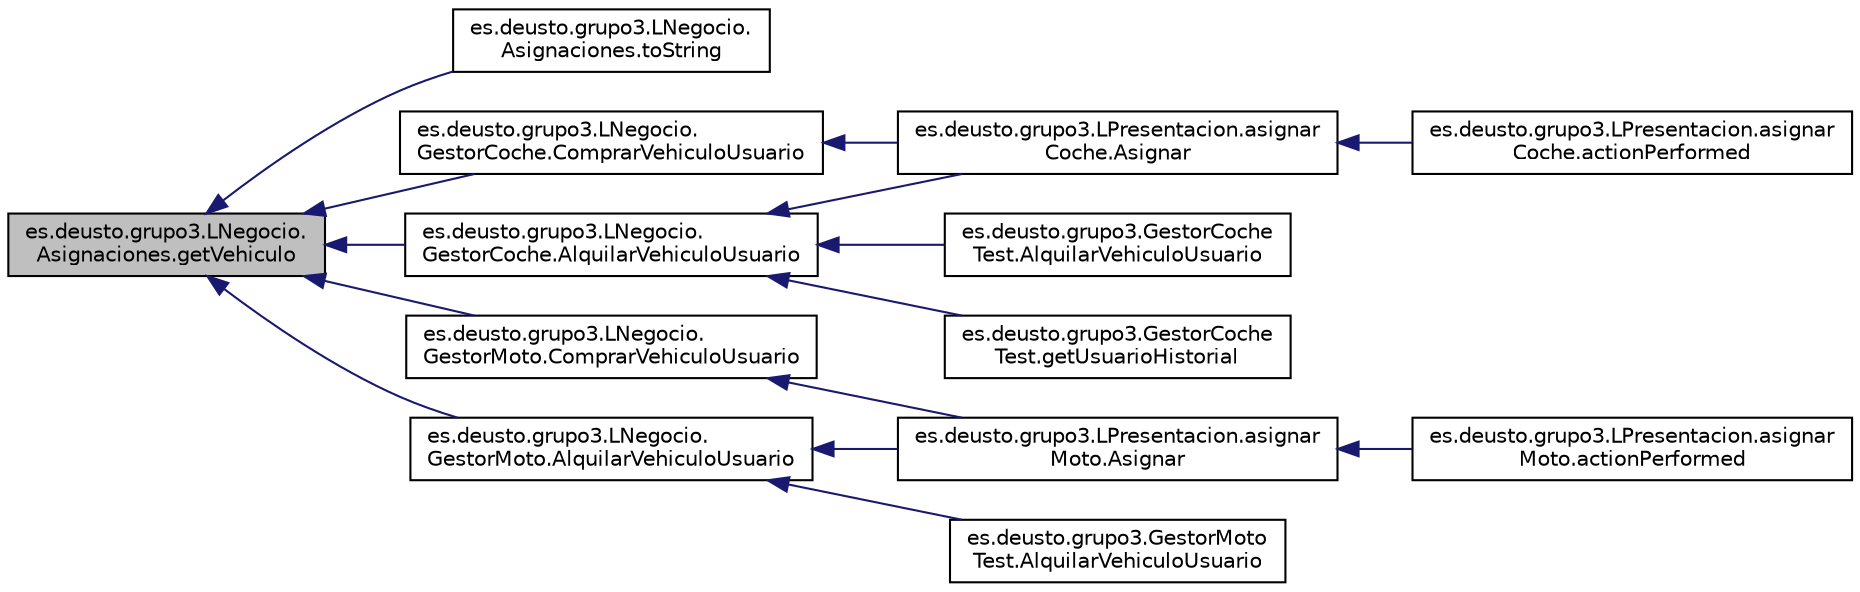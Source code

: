 digraph "es.deusto.grupo3.LNegocio.Asignaciones.getVehiculo"
{
  edge [fontname="Helvetica",fontsize="10",labelfontname="Helvetica",labelfontsize="10"];
  node [fontname="Helvetica",fontsize="10",shape=record];
  rankdir="LR";
  Node51 [label="es.deusto.grupo3.LNegocio.\lAsignaciones.getVehiculo",height=0.2,width=0.4,color="black", fillcolor="grey75", style="filled", fontcolor="black"];
  Node51 -> Node52 [dir="back",color="midnightblue",fontsize="10",style="solid",fontname="Helvetica"];
  Node52 [label="es.deusto.grupo3.LNegocio.\lAsignaciones.toString",height=0.2,width=0.4,color="black", fillcolor="white", style="filled",URL="$classes_1_1deusto_1_1grupo3_1_1_l_negocio_1_1_asignaciones.html#aa336d6688fce2735e9b4f3092eef4674"];
  Node51 -> Node53 [dir="back",color="midnightblue",fontsize="10",style="solid",fontname="Helvetica"];
  Node53 [label="es.deusto.grupo3.LNegocio.\lGestorCoche.AlquilarVehiculoUsuario",height=0.2,width=0.4,color="black", fillcolor="white", style="filled",URL="$classes_1_1deusto_1_1grupo3_1_1_l_negocio_1_1_gestor_coche.html#ad3cba45ce93f12441766c112e2378448"];
  Node53 -> Node54 [dir="back",color="midnightblue",fontsize="10",style="solid",fontname="Helvetica"];
  Node54 [label="es.deusto.grupo3.LPresentacion.asignar\lCoche.Asignar",height=0.2,width=0.4,color="black", fillcolor="white", style="filled",URL="$classes_1_1deusto_1_1grupo3_1_1_l_presentacion_1_1asignar_coche.html#ae114a5597466d83f6ae46dd03a495b99"];
  Node54 -> Node55 [dir="back",color="midnightblue",fontsize="10",style="solid",fontname="Helvetica"];
  Node55 [label="es.deusto.grupo3.LPresentacion.asignar\lCoche.actionPerformed",height=0.2,width=0.4,color="black", fillcolor="white", style="filled",URL="$classes_1_1deusto_1_1grupo3_1_1_l_presentacion_1_1asignar_coche.html#a30c5071710d7ef69cbb77ba6ecb65041"];
  Node53 -> Node56 [dir="back",color="midnightblue",fontsize="10",style="solid",fontname="Helvetica"];
  Node56 [label="es.deusto.grupo3.GestorCoche\lTest.AlquilarVehiculoUsuario",height=0.2,width=0.4,color="black", fillcolor="white", style="filled",URL="$classes_1_1deusto_1_1grupo3_1_1_gestor_coche_test.html#a48d259735fad3f76f88a77701d912ac4"];
  Node53 -> Node57 [dir="back",color="midnightblue",fontsize="10",style="solid",fontname="Helvetica"];
  Node57 [label="es.deusto.grupo3.GestorCoche\lTest.getUsuarioHistorial",height=0.2,width=0.4,color="black", fillcolor="white", style="filled",URL="$classes_1_1deusto_1_1grupo3_1_1_gestor_coche_test.html#a37bfefa147082f81b01d796b9b673444"];
  Node51 -> Node58 [dir="back",color="midnightblue",fontsize="10",style="solid",fontname="Helvetica"];
  Node58 [label="es.deusto.grupo3.LNegocio.\lGestorCoche.ComprarVehiculoUsuario",height=0.2,width=0.4,color="black", fillcolor="white", style="filled",URL="$classes_1_1deusto_1_1grupo3_1_1_l_negocio_1_1_gestor_coche.html#a64f8c2566a17e2d59dcc21b52a507592"];
  Node58 -> Node54 [dir="back",color="midnightblue",fontsize="10",style="solid",fontname="Helvetica"];
  Node51 -> Node59 [dir="back",color="midnightblue",fontsize="10",style="solid",fontname="Helvetica"];
  Node59 [label="es.deusto.grupo3.LNegocio.\lGestorMoto.AlquilarVehiculoUsuario",height=0.2,width=0.4,color="black", fillcolor="white", style="filled",URL="$classes_1_1deusto_1_1grupo3_1_1_l_negocio_1_1_gestor_moto.html#ac11286ba4a1c7baf9f764e67e53dc9af"];
  Node59 -> Node60 [dir="back",color="midnightblue",fontsize="10",style="solid",fontname="Helvetica"];
  Node60 [label="es.deusto.grupo3.LPresentacion.asignar\lMoto.Asignar",height=0.2,width=0.4,color="black", fillcolor="white", style="filled",URL="$classes_1_1deusto_1_1grupo3_1_1_l_presentacion_1_1asignar_moto.html#a59a2ba4b881f26fbd7aef7acb0fa871c"];
  Node60 -> Node61 [dir="back",color="midnightblue",fontsize="10",style="solid",fontname="Helvetica"];
  Node61 [label="es.deusto.grupo3.LPresentacion.asignar\lMoto.actionPerformed",height=0.2,width=0.4,color="black", fillcolor="white", style="filled",URL="$classes_1_1deusto_1_1grupo3_1_1_l_presentacion_1_1asignar_moto.html#aa223b781d9ee70b5195bdce615823641"];
  Node59 -> Node62 [dir="back",color="midnightblue",fontsize="10",style="solid",fontname="Helvetica"];
  Node62 [label="es.deusto.grupo3.GestorMoto\lTest.AlquilarVehiculoUsuario",height=0.2,width=0.4,color="black", fillcolor="white", style="filled",URL="$classes_1_1deusto_1_1grupo3_1_1_gestor_moto_test.html#a694145ab664d83b64c9f6823f72ef960"];
  Node51 -> Node63 [dir="back",color="midnightblue",fontsize="10",style="solid",fontname="Helvetica"];
  Node63 [label="es.deusto.grupo3.LNegocio.\lGestorMoto.ComprarVehiculoUsuario",height=0.2,width=0.4,color="black", fillcolor="white", style="filled",URL="$classes_1_1deusto_1_1grupo3_1_1_l_negocio_1_1_gestor_moto.html#a84ef333a116f29a320e8c1208fdc9573"];
  Node63 -> Node60 [dir="back",color="midnightblue",fontsize="10",style="solid",fontname="Helvetica"];
}
